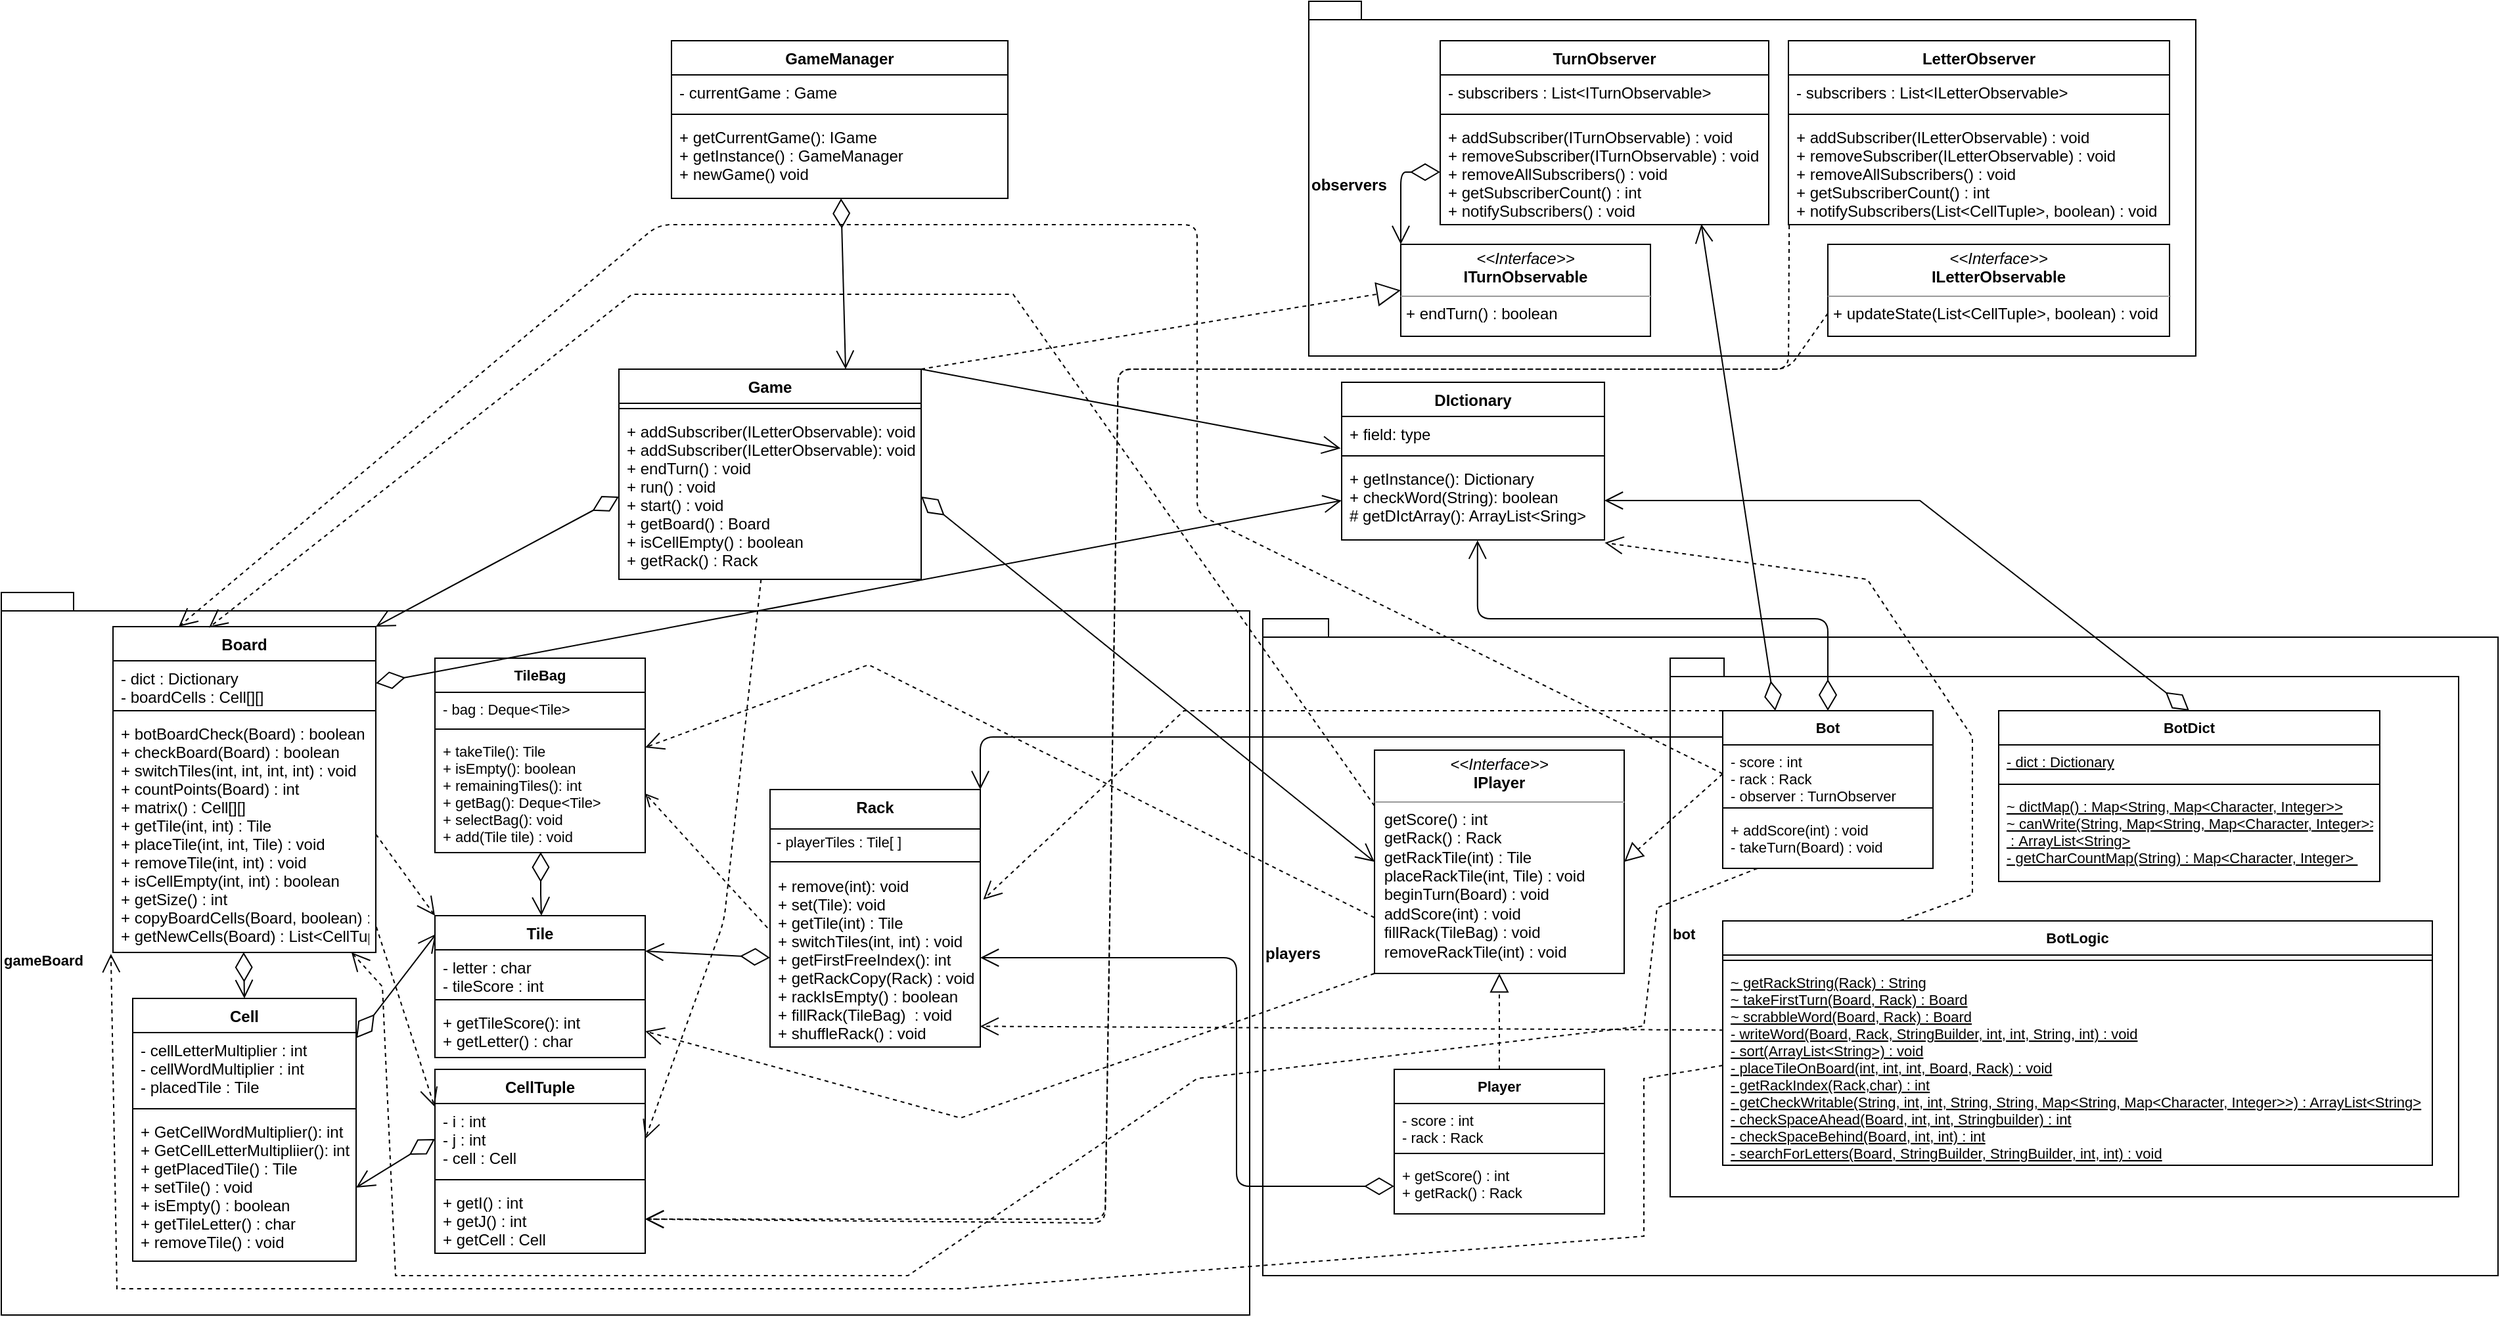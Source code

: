 <mxfile version="15.1.2" type="device"><diagram id="jtRFOwsnPrsnp8RjYI7L" name="Page-1"><mxGraphModel dx="2500" dy="934" grid="1" gridSize="10" guides="1" tooltips="1" connect="1" arrows="1" fold="1" page="1" pageScale="1" pageWidth="827" pageHeight="1169" math="0" shadow="0"><root><mxCell id="0"/><mxCell id="1" parent="0"/><mxCell id="RTDp_sUiaxgdCjzL5Bqj-15" value="observers" style="shape=folder;fontStyle=1;spacingTop=10;tabWidth=40;tabHeight=14;tabPosition=left;html=1;fontColor=none;align=left;" vertex="1" parent="1"><mxGeometry x="815" y="210" width="675" height="270" as="geometry"/></mxCell><mxCell id="-ucOL55g6gxEAsnQgAIP-43" value="gameBoard" style="shape=folder;fontStyle=1;spacingTop=10;tabWidth=40;tabHeight=14;tabPosition=left;html=1;fontSize=11;fontColor=none;align=left;" parent="1" vertex="1"><mxGeometry x="-180" y="660" width="950" height="550" as="geometry"/></mxCell><mxCell id="RTDp_sUiaxgdCjzL5Bqj-1" value="players" style="shape=folder;fontStyle=1;spacingTop=10;tabWidth=40;tabHeight=14;tabPosition=left;html=1;align=left;" vertex="1" parent="1"><mxGeometry x="780" y="680" width="940" height="500" as="geometry"/></mxCell><mxCell id="-ucOL55g6gxEAsnQgAIP-19" value="bot" style="shape=folder;fontStyle=1;spacingTop=10;tabWidth=40;tabHeight=14;tabPosition=left;html=1;fontSize=11;fontColor=none;align=left;" parent="1" vertex="1"><mxGeometry x="1090" y="710" width="600" height="410" as="geometry"/></mxCell><mxCell id="zxUmg9kCLVN62eb7oYY_-2" value="Game" style="swimlane;fontStyle=1;align=center;verticalAlign=top;childLayout=stackLayout;horizontal=1;startSize=26;horizontalStack=0;resizeParent=1;resizeParentMax=0;resizeLast=0;collapsible=1;marginBottom=0;" parent="1" vertex="1"><mxGeometry x="290" y="490" width="230" height="160" as="geometry"><mxRectangle x="320" y="200" width="100" height="26" as="alternateBounds"/></mxGeometry></mxCell><mxCell id="zxUmg9kCLVN62eb7oYY_-4" value="" style="line;strokeWidth=1;fillColor=none;align=left;verticalAlign=middle;spacingTop=-1;spacingLeft=3;spacingRight=3;rotatable=0;labelPosition=right;points=[];portConstraint=eastwest;" parent="zxUmg9kCLVN62eb7oYY_-2" vertex="1"><mxGeometry y="26" width="230" height="8" as="geometry"/></mxCell><mxCell id="zxUmg9kCLVN62eb7oYY_-5" value="+ addSubscriber(ILetterObservable): void&#10;+ addSubscriber(ILetterObservable): void&#10;+ endTurn() : void&#10;+ run() : void&#10;+ start() : void&#10;+ getBoard() : Board&#10;+ isCellEmpty() : boolean&#10;+ getRack() : Rack" style="text;strokeColor=none;fillColor=none;align=left;verticalAlign=top;spacingLeft=4;spacingRight=4;overflow=hidden;rotatable=0;points=[[0,0.5],[1,0.5]];portConstraint=eastwest;" parent="zxUmg9kCLVN62eb7oYY_-2" vertex="1"><mxGeometry y="34" width="230" height="126" as="geometry"/></mxCell><mxCell id="zxUmg9kCLVN62eb7oYY_-25" value="Rack" style="swimlane;fontStyle=1;align=center;verticalAlign=top;childLayout=stackLayout;horizontal=1;startSize=30;horizontalStack=0;resizeParent=1;resizeParentMax=0;resizeLast=0;collapsible=1;marginBottom=0;" parent="1" vertex="1"><mxGeometry x="405" y="810" width="160" height="196" as="geometry"><mxRectangle x="505" y="350" width="60" height="26" as="alternateBounds"/></mxGeometry></mxCell><mxCell id="-ucOL55g6gxEAsnQgAIP-5" value="&amp;nbsp;- playerTiles : Tile[ ]" style="text;html=1;align=left;verticalAlign=middle;resizable=0;points=[];autosize=1;strokeColor=none;fillColor=none;fontSize=11;fontColor=none;" parent="zxUmg9kCLVN62eb7oYY_-25" vertex="1"><mxGeometry y="30" width="160" height="20" as="geometry"/></mxCell><mxCell id="zxUmg9kCLVN62eb7oYY_-27" value="" style="line;strokeWidth=1;fillColor=none;align=left;verticalAlign=middle;spacingTop=-1;spacingLeft=3;spacingRight=3;rotatable=0;labelPosition=right;points=[];portConstraint=eastwest;" parent="zxUmg9kCLVN62eb7oYY_-25" vertex="1"><mxGeometry y="50" width="160" height="10" as="geometry"/></mxCell><mxCell id="zxUmg9kCLVN62eb7oYY_-28" value="+ remove(int): void&#10;+ set(Tile): void&#10;+ getTile(int) : Tile&#10;+ switchTiles(int, int) : void&#10;+ getFirstFreeIndex(): int&#10;+ getRackCopy(Rack) : void&#10;+ rackIsEmpty() : boolean&#10;+ fillRack(TileBag)  : void&#10;+ shuffleRack() : void&#10;" style="text;strokeColor=none;fillColor=none;align=left;verticalAlign=top;spacingLeft=4;spacingRight=4;overflow=hidden;rotatable=0;points=[[0,0.5],[1,0.5]];portConstraint=eastwest;" parent="zxUmg9kCLVN62eb7oYY_-25" vertex="1"><mxGeometry y="60" width="160" height="136" as="geometry"/></mxCell><mxCell id="zxUmg9kCLVN62eb7oYY_-29" value="" style="endArrow=open;html=1;endSize=12;startArrow=diamondThin;startSize=20;startFill=0;edgeStyle=orthogonalEdgeStyle;align=left;verticalAlign=bottom;exitX=0;exitY=0.5;exitDx=0;exitDy=0;entryX=1;entryY=0.5;entryDx=0;entryDy=0;" parent="1" source="-ucOL55g6gxEAsnQgAIP-14" target="zxUmg9kCLVN62eb7oYY_-28" edge="1"><mxGeometry x="-1" y="3" relative="1" as="geometry"><mxPoint x="570" y="686" as="sourcePoint"/><mxPoint x="650" y="1000" as="targetPoint"/><Array as="points"><mxPoint x="760" y="1112"/><mxPoint x="760" y="938"/></Array></mxGeometry></mxCell><mxCell id="zxUmg9kCLVN62eb7oYY_-30" value="" style="endArrow=open;html=1;endSize=12;startArrow=diamondThin;startSize=20;startFill=0;edgeStyle=orthogonalEdgeStyle;align=left;verticalAlign=bottom;entryX=1;entryY=0;entryDx=0;entryDy=0;exitX=0.25;exitY=0;exitDx=0;exitDy=0;" parent="1" source="-ucOL55g6gxEAsnQgAIP-20" target="zxUmg9kCLVN62eb7oYY_-25" edge="1"><mxGeometry x="-1" y="3" relative="1" as="geometry"><mxPoint x="710" y="590" as="sourcePoint"/><mxPoint x="549" y="510" as="targetPoint"/><Array as="points"><mxPoint x="1290" y="770"/><mxPoint x="630" y="770"/></Array></mxGeometry></mxCell><mxCell id="zxUmg9kCLVN62eb7oYY_-31" value="" style="endArrow=block;dashed=1;endFill=0;endSize=12;html=1;exitX=0.5;exitY=0;exitDx=0;exitDy=0;entryX=0.5;entryY=1;entryDx=0;entryDy=0;" parent="1" source="-ucOL55g6gxEAsnQgAIP-11" target="-ucOL55g6gxEAsnQgAIP-6" edge="1"><mxGeometry width="160" relative="1" as="geometry"><mxPoint x="559.0" y="595" as="sourcePoint"/><mxPoint x="559" y="540" as="targetPoint"/></mxGeometry></mxCell><mxCell id="tRgY3LHBz637_KHbMLVl-1" value="" style="endArrow=open;endFill=1;endSize=12;html=1;exitX=1;exitY=0.151;exitDx=0;exitDy=0;entryX=0.006;entryY=0.128;entryDx=0;entryDy=0;entryPerimeter=0;exitPerimeter=0;startArrow=diamondThin;startFill=0;strokeWidth=1;startSize=20;" parent="1" source="_Gb4F-PA16lw8A05n0QO-27" target="_Gb4F-PA16lw8A05n0QO-18" edge="1"><mxGeometry width="160" relative="1" as="geometry"><mxPoint x="209" y="807" as="sourcePoint"/><mxPoint x="349" y="817" as="targetPoint"/></mxGeometry></mxCell><mxCell id="tRgY3LHBz637_KHbMLVl-4" value="GameManager" style="swimlane;fontStyle=1;align=center;verticalAlign=top;childLayout=stackLayout;horizontal=1;startSize=26;horizontalStack=0;resizeParent=1;resizeParentMax=0;resizeLast=0;collapsible=1;marginBottom=0;" parent="1" vertex="1"><mxGeometry x="330" y="240" width="256" height="120" as="geometry"/></mxCell><mxCell id="tRgY3LHBz637_KHbMLVl-5" value="- currentGame : Game" style="text;strokeColor=none;fillColor=none;align=left;verticalAlign=top;spacingLeft=4;spacingRight=4;overflow=hidden;rotatable=0;points=[[0,0.5],[1,0.5]];portConstraint=eastwest;" parent="tRgY3LHBz637_KHbMLVl-4" vertex="1"><mxGeometry y="26" width="256" height="26" as="geometry"/></mxCell><mxCell id="tRgY3LHBz637_KHbMLVl-6" value="" style="line;strokeWidth=1;fillColor=none;align=left;verticalAlign=middle;spacingTop=-1;spacingLeft=3;spacingRight=3;rotatable=0;labelPosition=right;points=[];portConstraint=eastwest;" parent="tRgY3LHBz637_KHbMLVl-4" vertex="1"><mxGeometry y="52" width="256" height="8" as="geometry"/></mxCell><mxCell id="tRgY3LHBz637_KHbMLVl-7" value="+ getCurrentGame(): IGame&#10;+ getInstance() : GameManager&#10;+ newGame() void" style="text;strokeColor=none;fillColor=none;align=left;verticalAlign=top;spacingLeft=4;spacingRight=4;overflow=hidden;rotatable=0;points=[[0,0.5],[1,0.5]];portConstraint=eastwest;" parent="tRgY3LHBz637_KHbMLVl-4" vertex="1"><mxGeometry y="60" width="256" height="60" as="geometry"/></mxCell><mxCell id="_Gb4F-PA16lw8A05n0QO-5" value="DIctionary" style="swimlane;fontStyle=1;align=center;verticalAlign=top;childLayout=stackLayout;horizontal=1;startSize=26;horizontalStack=0;resizeParent=1;resizeParentMax=0;resizeLast=0;collapsible=1;marginBottom=0;" parent="1" vertex="1"><mxGeometry x="840" y="500" width="200" height="120" as="geometry"/></mxCell><mxCell id="_Gb4F-PA16lw8A05n0QO-6" value="+ field: type" style="text;strokeColor=none;fillColor=none;align=left;verticalAlign=top;spacingLeft=4;spacingRight=4;overflow=hidden;rotatable=0;points=[[0,0.5],[1,0.5]];portConstraint=eastwest;" parent="_Gb4F-PA16lw8A05n0QO-5" vertex="1"><mxGeometry y="26" width="200" height="26" as="geometry"/></mxCell><mxCell id="_Gb4F-PA16lw8A05n0QO-7" value="" style="line;strokeWidth=1;fillColor=none;align=left;verticalAlign=middle;spacingTop=-1;spacingLeft=3;spacingRight=3;rotatable=0;labelPosition=right;points=[];portConstraint=eastwest;" parent="_Gb4F-PA16lw8A05n0QO-5" vertex="1"><mxGeometry y="52" width="200" height="8" as="geometry"/></mxCell><mxCell id="_Gb4F-PA16lw8A05n0QO-8" value="+ getInstance(): Dictionary&#10;+ checkWord(String): boolean&#10;# getDIctArray(): ArrayList&lt;Sring&gt; &#10;" style="text;strokeColor=none;fillColor=none;align=left;verticalAlign=top;spacingLeft=4;spacingRight=4;overflow=hidden;rotatable=0;points=[[0,0.5],[1,0.5]];portConstraint=eastwest;" parent="_Gb4F-PA16lw8A05n0QO-5" vertex="1"><mxGeometry y="60" width="200" height="60" as="geometry"/></mxCell><mxCell id="_Gb4F-PA16lw8A05n0QO-10" value="Board" style="swimlane;fontStyle=1;align=center;verticalAlign=top;childLayout=stackLayout;horizontal=1;startSize=26;horizontalStack=0;resizeParent=1;resizeParentMax=0;resizeLast=0;collapsible=1;marginBottom=0;" parent="1" vertex="1"><mxGeometry x="-95" y="686" width="200" height="248" as="geometry"/></mxCell><mxCell id="_Gb4F-PA16lw8A05n0QO-11" value="- dict : Dictionary&#10;- boardCells : Cell[][]" style="text;strokeColor=none;fillColor=none;align=left;verticalAlign=top;spacingLeft=4;spacingRight=4;overflow=hidden;rotatable=0;points=[[0,0.5],[1,0.5]];portConstraint=eastwest;" parent="_Gb4F-PA16lw8A05n0QO-10" vertex="1"><mxGeometry y="26" width="200" height="34" as="geometry"/></mxCell><mxCell id="_Gb4F-PA16lw8A05n0QO-12" value="" style="line;strokeWidth=1;fillColor=none;align=left;verticalAlign=middle;spacingTop=-1;spacingLeft=3;spacingRight=3;rotatable=0;labelPosition=right;points=[];portConstraint=eastwest;" parent="_Gb4F-PA16lw8A05n0QO-10" vertex="1"><mxGeometry y="60" width="200" height="8" as="geometry"/></mxCell><mxCell id="_Gb4F-PA16lw8A05n0QO-13" value="+ botBoardCheck(Board) : boolean&#10;+ checkBoard(Board) : boolean&#10;+ switchTiles(int, int, int, int) : void&#10;+ countPoints(Board) : int&#10;+ matrix() : Cell[][]&#10;+ getTile(int, int) : Tile&#10;+ placeTile(int, int, Tile) : void&#10;+ removeTile(int, int) : void&#10;+ isCellEmpty(int, int) : boolean&#10;+ getSize() : int&#10;+ copyBoardCells(Board, boolean) : void&#10;+ getNewCells(Board) : List&lt;CellTuple&gt;&#10;&#10;&#10;" style="text;strokeColor=none;fillColor=none;align=left;verticalAlign=top;spacingLeft=4;spacingRight=4;overflow=hidden;rotatable=0;points=[[0,0.5],[1,0.5]];portConstraint=eastwest;" parent="_Gb4F-PA16lw8A05n0QO-10" vertex="1"><mxGeometry y="68" width="200" height="180" as="geometry"/></mxCell><mxCell id="_Gb4F-PA16lw8A05n0QO-14" value="" style="html=1;verticalAlign=bottom;endArrow=open;dashed=1;endSize=8;exitX=-0.012;exitY=0.333;exitDx=0;exitDy=0;exitPerimeter=0;entryX=1;entryY=0.5;entryDx=0;entryDy=0;" parent="1" source="zxUmg9kCLVN62eb7oYY_-28" target="-ucOL55g6gxEAsnQgAIP-18" edge="1"><mxGeometry relative="1" as="geometry"><mxPoint x="430" y="670" as="sourcePoint"/><mxPoint x="460" y="740" as="targetPoint"/></mxGeometry></mxCell><mxCell id="_Gb4F-PA16lw8A05n0QO-18" value="Tile" style="swimlane;fontStyle=1;align=center;verticalAlign=top;childLayout=stackLayout;horizontal=1;startSize=26;horizontalStack=0;resizeParent=1;resizeParentMax=0;resizeLast=0;collapsible=1;marginBottom=0;" parent="1" vertex="1"><mxGeometry x="150" y="906" width="160" height="108" as="geometry"/></mxCell><mxCell id="_Gb4F-PA16lw8A05n0QO-19" value="- letter : char&#10;- tileScore : int" style="text;strokeColor=none;fillColor=none;align=left;verticalAlign=top;spacingLeft=4;spacingRight=4;overflow=hidden;rotatable=0;points=[[0,0.5],[1,0.5]];portConstraint=eastwest;" parent="_Gb4F-PA16lw8A05n0QO-18" vertex="1"><mxGeometry y="26" width="160" height="34" as="geometry"/></mxCell><mxCell id="_Gb4F-PA16lw8A05n0QO-20" value="" style="line;strokeWidth=1;fillColor=none;align=left;verticalAlign=middle;spacingTop=-1;spacingLeft=3;spacingRight=3;rotatable=0;labelPosition=right;points=[];portConstraint=eastwest;" parent="_Gb4F-PA16lw8A05n0QO-18" vertex="1"><mxGeometry y="60" width="160" height="8" as="geometry"/></mxCell><mxCell id="_Gb4F-PA16lw8A05n0QO-21" value="+ getTileScore(): int&#10;+ getLetter() : char &#10;" style="text;strokeColor=none;fillColor=none;align=left;verticalAlign=top;spacingLeft=4;spacingRight=4;overflow=hidden;rotatable=0;points=[[0,0.5],[1,0.5]];portConstraint=eastwest;" parent="_Gb4F-PA16lw8A05n0QO-18" vertex="1"><mxGeometry y="68" width="160" height="40" as="geometry"/></mxCell><mxCell id="_Gb4F-PA16lw8A05n0QO-27" value="Cell" style="swimlane;fontStyle=1;align=center;verticalAlign=top;childLayout=stackLayout;horizontal=1;startSize=26;horizontalStack=0;resizeParent=1;resizeParentMax=0;resizeLast=0;collapsible=1;marginBottom=0;" parent="1" vertex="1"><mxGeometry x="-80" y="969" width="170" height="200" as="geometry"/></mxCell><mxCell id="_Gb4F-PA16lw8A05n0QO-28" value="- cellLetterMultiplier : int&#10;- cellWordMultiplier : int&#10;- placedTile : Tile" style="text;strokeColor=none;fillColor=none;align=left;verticalAlign=top;spacingLeft=4;spacingRight=4;overflow=hidden;rotatable=0;points=[[0,0.5],[1,0.5]];portConstraint=eastwest;" parent="_Gb4F-PA16lw8A05n0QO-27" vertex="1"><mxGeometry y="26" width="170" height="54" as="geometry"/></mxCell><mxCell id="_Gb4F-PA16lw8A05n0QO-29" value="" style="line;strokeWidth=1;fillColor=none;align=left;verticalAlign=middle;spacingTop=-1;spacingLeft=3;spacingRight=3;rotatable=0;labelPosition=right;points=[];portConstraint=eastwest;" parent="_Gb4F-PA16lw8A05n0QO-27" vertex="1"><mxGeometry y="80" width="170" height="8" as="geometry"/></mxCell><mxCell id="_Gb4F-PA16lw8A05n0QO-30" value="+ GetCellWordMultiplier(): int&#10;+ GetCellLetterMultipliier(): int&#10;+ getPlacedTile() : Tile&#10;+ setTile() : void &#10;+ isEmpty() : boolean&#10;+ getTileLetter() : char&#10;+ removeTile() : void" style="text;strokeColor=none;fillColor=none;align=left;verticalAlign=top;spacingLeft=4;spacingRight=4;overflow=hidden;rotatable=0;points=[[0,0.5],[1,0.5]];portConstraint=eastwest;" parent="_Gb4F-PA16lw8A05n0QO-27" vertex="1"><mxGeometry y="88" width="170" height="112" as="geometry"/></mxCell><mxCell id="_Gb4F-PA16lw8A05n0QO-31" value="" style="endArrow=open;html=1;endSize=12;startArrow=diamondThin;startSize=21;startFill=0;edgeStyle=orthogonalEdgeStyle;align=left;verticalAlign=bottom;exitX=0.5;exitY=0;exitDx=0;exitDy=0;entryX=0.517;entryY=1.005;entryDx=0;entryDy=0;entryPerimeter=0;" parent="1" source="-ucOL55g6gxEAsnQgAIP-20" target="_Gb4F-PA16lw8A05n0QO-8" edge="1"><mxGeometry x="-0.797" y="2" relative="1" as="geometry"><mxPoint x="770" y="470" as="sourcePoint"/><mxPoint x="790" y="430" as="targetPoint"/><Array as="points"><mxPoint x="1210" y="680"/><mxPoint x="943" y="680"/></Array><mxPoint y="-1" as="offset"/></mxGeometry></mxCell><mxCell id="_Gb4F-PA16lw8A05n0QO-32" value="" style="endArrow=open;endSize=12;dashed=1;html=1;exitX=0;exitY=0.5;exitDx=0;exitDy=0;entryX=0.25;entryY=0;entryDx=0;entryDy=0;" parent="1" source="-ucOL55g6gxEAsnQgAIP-21" target="_Gb4F-PA16lw8A05n0QO-10" edge="1"><mxGeometry width="160" relative="1" as="geometry"><mxPoint x="750" y="470" as="sourcePoint"/><mxPoint x="60" y="570" as="targetPoint"/><Array as="points"><mxPoint x="730" y="600"/><mxPoint x="730" y="490"/><mxPoint x="730" y="380"/><mxPoint x="320" y="380"/></Array></mxGeometry></mxCell><mxCell id="-ucOL55g6gxEAsnQgAIP-1" value="1" style="endArrow=open;html=1;endSize=12;startArrow=diamondThin;startSize=20;startFill=0;edgeStyle=orthogonalEdgeStyle;align=left;verticalAlign=bottom;rounded=0;fontSize=11;labelBorderColor=none;labelBackgroundColor=none;fontColor=none;noLabel=1;exitX=0.503;exitY=0.996;exitDx=0;exitDy=0;exitPerimeter=0;" parent="1" source="-ucOL55g6gxEAsnQgAIP-18" edge="1"><mxGeometry x="-1" y="3" relative="1" as="geometry"><mxPoint x="380" y="810" as="sourcePoint"/><mxPoint x="231" y="906" as="targetPoint"/><Array as="points"><mxPoint x="231" y="890"/><mxPoint x="231" y="906"/></Array></mxGeometry></mxCell><mxCell id="_Gb4F-PA16lw8A05n0QO-17" value="" style="endArrow=open;endFill=0;endSize=12;html=1;exitX=0.497;exitY=0.999;exitDx=0;exitDy=0;entryX=0.5;entryY=0;entryDx=0;entryDy=0;startArrow=diamondThin;startFill=0;startSize=20;exitPerimeter=0;" parent="1" source="_Gb4F-PA16lw8A05n0QO-13" target="_Gb4F-PA16lw8A05n0QO-27" edge="1"><mxGeometry width="160" relative="1" as="geometry"><mxPoint x="161" y="787.994" as="sourcePoint"/><mxPoint x="170" y="750" as="targetPoint"/></mxGeometry></mxCell><mxCell id="-ucOL55g6gxEAsnQgAIP-2" value="" style="endArrow=open;endFill=1;endSize=12;html=1;rounded=0;labelBackgroundColor=none;labelBorderColor=none;fontSize=11;fontColor=none;strokeWidth=1;exitX=0;exitY=0.5;exitDx=0;exitDy=0;entryX=1;entryY=0;entryDx=0;entryDy=0;startArrow=diamondThin;startFill=0;startSize=20;" parent="1" source="zxUmg9kCLVN62eb7oYY_-5" target="_Gb4F-PA16lw8A05n0QO-10" edge="1"><mxGeometry width="160" relative="1" as="geometry"><mxPoint x="330" y="690" as="sourcePoint"/><mxPoint x="490" y="690" as="targetPoint"/><Array as="points"/></mxGeometry></mxCell><mxCell id="-ucOL55g6gxEAsnQgAIP-3" value="" style="endArrow=open;endFill=1;endSize=12;html=1;rounded=0;labelBackgroundColor=none;labelBorderColor=none;fontSize=11;fontColor=none;strokeWidth=1;entryX=1;entryY=0.25;entryDx=0;entryDy=0;startArrow=diamondThin;startFill=0;startSize=20;exitX=0;exitY=0.5;exitDx=0;exitDy=0;" parent="1" source="zxUmg9kCLVN62eb7oYY_-28" target="_Gb4F-PA16lw8A05n0QO-18" edge="1"><mxGeometry width="160" relative="1" as="geometry"><mxPoint x="330" y="670" as="sourcePoint"/><mxPoint x="490" y="670" as="targetPoint"/></mxGeometry></mxCell><mxCell id="-ucOL55g6gxEAsnQgAIP-6" value="&lt;p style=&quot;margin: 0px ; margin-top: 4px ; text-align: center&quot;&gt;&lt;i&gt;&amp;lt;&amp;lt;Interface&amp;gt;&amp;gt;&lt;/i&gt;&lt;br&gt;&lt;b&gt;IPlayer&lt;/b&gt;&lt;/p&gt;&lt;hr size=&quot;1&quot;&gt;&lt;p style=&quot;margin: 0px ; margin-left: 4px&quot;&gt;&amp;nbsp;getScore() : int&lt;/p&gt;&lt;p style=&quot;margin: 0px ; margin-left: 4px&quot;&gt;&amp;nbsp;getRack() : Rack&lt;/p&gt;&lt;p style=&quot;margin: 0px ; margin-left: 4px&quot;&gt;&amp;nbsp;getRackTile(int) : Tile&lt;/p&gt;&lt;p style=&quot;margin: 0px ; margin-left: 4px&quot;&gt;&amp;nbsp;placeRackTile(int, Tile) : void&lt;/p&gt;&lt;p style=&quot;margin: 0px ; margin-left: 4px&quot;&gt;&amp;nbsp;beginTurn(Board) : void&lt;/p&gt;&lt;p style=&quot;margin: 0px ; margin-left: 4px&quot;&gt;&amp;nbsp;addScore(int) : void&lt;/p&gt;&lt;p style=&quot;margin: 0px ; margin-left: 4px&quot;&gt;&amp;nbsp;fillRack(TileBag) : void&lt;/p&gt;&lt;p style=&quot;margin: 0px ; margin-left: 4px&quot;&gt;&amp;nbsp;removeRackTile(int) : void&lt;/p&gt;" style="verticalAlign=top;align=left;overflow=fill;fontSize=12;fontFamily=Helvetica;html=1;fontColor=none;" parent="1" vertex="1"><mxGeometry x="865" y="780" width="190" height="170" as="geometry"/></mxCell><mxCell id="-ucOL55g6gxEAsnQgAIP-7" value="" style="endArrow=open;endFill=1;endSize=12;html=1;rounded=0;labelBackgroundColor=none;labelBorderColor=none;fontSize=11;fontColor=none;strokeWidth=1;entryX=0;entryY=0.5;entryDx=0;entryDy=0;exitX=1;exitY=0.5;exitDx=0;exitDy=0;startSize=20;startArrow=diamondThin;startFill=0;" parent="1" source="zxUmg9kCLVN62eb7oYY_-5" target="-ucOL55g6gxEAsnQgAIP-6" edge="1"><mxGeometry width="160" relative="1" as="geometry"><mxPoint x="340" y="440" as="sourcePoint"/><mxPoint x="500" y="440" as="targetPoint"/></mxGeometry></mxCell><mxCell id="-ucOL55g6gxEAsnQgAIP-8" value="" style="endArrow=open;endFill=1;endSize=12;html=1;rounded=0;labelBackgroundColor=none;labelBorderColor=none;fontSize=11;fontColor=none;strokeWidth=1;exitX=0.504;exitY=1;exitDx=0;exitDy=0;exitPerimeter=0;entryX=0.75;entryY=0;entryDx=0;entryDy=0;startSize=20;startArrow=diamondThin;startFill=0;" parent="1" source="tRgY3LHBz637_KHbMLVl-7" target="zxUmg9kCLVN62eb7oYY_-2" edge="1"><mxGeometry width="160" relative="1" as="geometry"><mxPoint x="340" y="440" as="sourcePoint"/><mxPoint x="500" y="440" as="targetPoint"/></mxGeometry></mxCell><mxCell id="-ucOL55g6gxEAsnQgAIP-9" value="" style="endArrow=open;endFill=1;endSize=12;html=1;rounded=0;labelBackgroundColor=none;labelBorderColor=none;fontSize=11;fontColor=none;strokeWidth=1;exitX=1;exitY=0;exitDx=0;exitDy=0;entryX=-0.004;entryY=0.934;entryDx=0;entryDy=0;entryPerimeter=0;" parent="1" source="zxUmg9kCLVN62eb7oYY_-2" target="_Gb4F-PA16lw8A05n0QO-6" edge="1"><mxGeometry width="160" relative="1" as="geometry"><mxPoint x="340" y="440" as="sourcePoint"/><mxPoint x="500" y="440" as="targetPoint"/><Array as="points"/></mxGeometry></mxCell><mxCell id="-ucOL55g6gxEAsnQgAIP-11" value="Player" style="swimlane;fontStyle=1;align=center;verticalAlign=top;childLayout=stackLayout;horizontal=1;startSize=26;horizontalStack=0;resizeParent=1;resizeParentMax=0;resizeLast=0;collapsible=1;marginBottom=0;fontSize=11;fontColor=none;" parent="1" vertex="1"><mxGeometry x="880" y="1023" width="160" height="110" as="geometry"/></mxCell><mxCell id="-ucOL55g6gxEAsnQgAIP-12" value="- score : int&#10;- rack : Rack" style="text;strokeColor=none;fillColor=none;align=left;verticalAlign=top;spacingLeft=4;spacingRight=4;overflow=hidden;rotatable=0;points=[[0,0.5],[1,0.5]];portConstraint=eastwest;fontSize=11;fontColor=none;" parent="-ucOL55g6gxEAsnQgAIP-11" vertex="1"><mxGeometry y="26" width="160" height="34" as="geometry"/></mxCell><mxCell id="-ucOL55g6gxEAsnQgAIP-13" value="" style="line;strokeWidth=1;fillColor=none;align=left;verticalAlign=middle;spacingTop=-1;spacingLeft=3;spacingRight=3;rotatable=0;labelPosition=right;points=[];portConstraint=eastwest;fontSize=11;fontColor=none;" parent="-ucOL55g6gxEAsnQgAIP-11" vertex="1"><mxGeometry y="60" width="160" height="8" as="geometry"/></mxCell><mxCell id="-ucOL55g6gxEAsnQgAIP-14" value="+ getScore() : int&#10;+ getRack() : Rack" style="text;strokeColor=none;fillColor=none;align=left;verticalAlign=top;spacingLeft=4;spacingRight=4;overflow=hidden;rotatable=0;points=[[0,0.5],[1,0.5]];portConstraint=eastwest;fontSize=11;fontColor=none;" parent="-ucOL55g6gxEAsnQgAIP-11" vertex="1"><mxGeometry y="68" width="160" height="42" as="geometry"/></mxCell><mxCell id="-ucOL55g6gxEAsnQgAIP-15" value="TileBag" style="swimlane;fontStyle=1;align=center;verticalAlign=top;childLayout=stackLayout;horizontal=1;startSize=26;horizontalStack=0;resizeParent=1;resizeParentMax=0;resizeLast=0;collapsible=1;marginBottom=0;fontSize=11;fontColor=none;" parent="1" vertex="1"><mxGeometry x="150" y="710" width="160" height="148" as="geometry"/></mxCell><mxCell id="-ucOL55g6gxEAsnQgAIP-16" value="- bag : Deque&lt;Tile&gt;" style="text;strokeColor=none;fillColor=none;align=left;verticalAlign=top;spacingLeft=4;spacingRight=4;overflow=hidden;rotatable=0;points=[[0,0.5],[1,0.5]];portConstraint=eastwest;fontSize=11;fontColor=none;" parent="-ucOL55g6gxEAsnQgAIP-15" vertex="1"><mxGeometry y="26" width="160" height="24" as="geometry"/></mxCell><mxCell id="-ucOL55g6gxEAsnQgAIP-17" value="" style="line;strokeWidth=1;fillColor=none;align=left;verticalAlign=middle;spacingTop=-1;spacingLeft=3;spacingRight=3;rotatable=0;labelPosition=right;points=[];portConstraint=eastwest;fontSize=11;fontColor=none;" parent="-ucOL55g6gxEAsnQgAIP-15" vertex="1"><mxGeometry y="50" width="160" height="8" as="geometry"/></mxCell><mxCell id="-ucOL55g6gxEAsnQgAIP-18" value="+ takeTile(): Tile&#10;+ isEmpty(): boolean&#10;+ remainingTiles(): int&#10;+ getBag(): Deque&lt;Tile&gt;&#10;+ selectBag(): void &#10;+ add(Tile tile) : void" style="text;strokeColor=none;fillColor=none;align=left;verticalAlign=top;spacingLeft=4;spacingRight=4;overflow=hidden;rotatable=0;points=[[0,0.5],[1,0.5]];portConstraint=eastwest;fontSize=11;fontColor=none;" parent="-ucOL55g6gxEAsnQgAIP-15" vertex="1"><mxGeometry y="58" width="160" height="90" as="geometry"/></mxCell><mxCell id="-ucOL55g6gxEAsnQgAIP-20" value="Bot" style="swimlane;fontStyle=1;align=center;verticalAlign=top;childLayout=stackLayout;horizontal=1;startSize=26;horizontalStack=0;resizeParent=1;resizeParentMax=0;resizeLast=0;collapsible=1;marginBottom=0;fontSize=11;fontColor=none;" parent="1" vertex="1"><mxGeometry x="1130" y="750" width="160" height="120" as="geometry"/></mxCell><mxCell id="-ucOL55g6gxEAsnQgAIP-21" value="- score : int&#10;- rack : Rack&#10;- observer : TurnObserver" style="text;strokeColor=none;fillColor=none;align=left;verticalAlign=top;spacingLeft=4;spacingRight=4;overflow=hidden;rotatable=0;points=[[0,0.5],[1,0.5]];portConstraint=eastwest;fontSize=11;fontColor=none;" parent="-ucOL55g6gxEAsnQgAIP-20" vertex="1"><mxGeometry y="26" width="160" height="44" as="geometry"/></mxCell><mxCell id="-ucOL55g6gxEAsnQgAIP-22" value="" style="line;strokeWidth=1;fillColor=none;align=left;verticalAlign=middle;spacingTop=-1;spacingLeft=3;spacingRight=3;rotatable=0;labelPosition=right;points=[];portConstraint=eastwest;fontSize=11;fontColor=none;" parent="-ucOL55g6gxEAsnQgAIP-20" vertex="1"><mxGeometry y="70" width="160" height="8" as="geometry"/></mxCell><mxCell id="-ucOL55g6gxEAsnQgAIP-23" value="+ addScore(int) : void&#10;- takeTurn(Board) : void&#10;&#10;" style="text;strokeColor=none;fillColor=none;align=left;verticalAlign=top;spacingLeft=4;spacingRight=4;overflow=hidden;rotatable=0;points=[[0,0.5],[1,0.5]];portConstraint=eastwest;fontSize=11;fontColor=none;" parent="-ucOL55g6gxEAsnQgAIP-20" vertex="1"><mxGeometry y="78" width="160" height="42" as="geometry"/></mxCell><mxCell id="-ucOL55g6gxEAsnQgAIP-24" value="BotDict" style="swimlane;fontStyle=1;align=center;verticalAlign=top;childLayout=stackLayout;horizontal=1;startSize=26;horizontalStack=0;resizeParent=1;resizeParentMax=0;resizeLast=0;collapsible=1;marginBottom=0;fontSize=11;fontColor=none;" parent="1" vertex="1"><mxGeometry x="1340" y="750" width="290" height="130" as="geometry"/></mxCell><mxCell id="-ucOL55g6gxEAsnQgAIP-25" value="- dict : Dictionary" style="text;strokeColor=none;fillColor=none;align=left;verticalAlign=top;spacingLeft=4;spacingRight=4;overflow=hidden;rotatable=0;points=[[0,0.5],[1,0.5]];portConstraint=eastwest;fontSize=11;fontColor=none;fontStyle=4" parent="-ucOL55g6gxEAsnQgAIP-24" vertex="1"><mxGeometry y="26" width="290" height="26" as="geometry"/></mxCell><mxCell id="-ucOL55g6gxEAsnQgAIP-26" value="" style="line;strokeWidth=1;fillColor=none;align=left;verticalAlign=middle;spacingTop=-1;spacingLeft=3;spacingRight=3;rotatable=0;labelPosition=right;points=[];portConstraint=eastwest;fontSize=11;fontColor=none;" parent="-ucOL55g6gxEAsnQgAIP-24" vertex="1"><mxGeometry y="52" width="290" height="8" as="geometry"/></mxCell><mxCell id="-ucOL55g6gxEAsnQgAIP-27" value="~ dictMap() : Map&lt;String, Map&lt;Character, Integer&gt;&gt;&#10;~ canWrite(String, Map&lt;String, Map&lt;Character, Integer&gt;&gt;) &#10; : ArrayList&lt;String&gt;&#10;- getCharCountMap(String) : Map&lt;Character, Integer&gt; " style="text;strokeColor=none;fillColor=none;align=left;verticalAlign=top;spacingLeft=4;spacingRight=4;overflow=hidden;rotatable=0;points=[[0,0.5],[1,0.5]];portConstraint=eastwest;fontSize=11;fontColor=none;fontStyle=4" parent="-ucOL55g6gxEAsnQgAIP-24" vertex="1"><mxGeometry y="60" width="290" height="70" as="geometry"/></mxCell><mxCell id="-ucOL55g6gxEAsnQgAIP-28" value="" style="endArrow=open;endFill=1;endSize=12;html=1;rounded=0;labelBackgroundColor=none;labelBorderColor=none;fontSize=11;fontColor=none;strokeWidth=1;exitX=0.5;exitY=0;exitDx=0;exitDy=0;entryX=1;entryY=0.5;entryDx=0;entryDy=0;startSize=20;startArrow=diamondThin;startFill=0;" parent="1" source="-ucOL55g6gxEAsnQgAIP-24" target="_Gb4F-PA16lw8A05n0QO-8" edge="1"><mxGeometry width="160" relative="1" as="geometry"><mxPoint x="770" y="580" as="sourcePoint"/><mxPoint x="930" y="580" as="targetPoint"/><Array as="points"><mxPoint x="1280" y="590"/></Array></mxGeometry></mxCell><mxCell id="-ucOL55g6gxEAsnQgAIP-29" value="BotLogic" style="swimlane;fontStyle=1;align=center;verticalAlign=top;childLayout=stackLayout;horizontal=1;startSize=26;horizontalStack=0;resizeParent=1;resizeParentMax=0;resizeLast=0;collapsible=1;marginBottom=0;fontSize=11;fontColor=none;" parent="1" vertex="1"><mxGeometry x="1130" y="910" width="540" height="186" as="geometry"/></mxCell><mxCell id="-ucOL55g6gxEAsnQgAIP-31" value="" style="line;strokeWidth=1;fillColor=none;align=left;verticalAlign=middle;spacingTop=-1;spacingLeft=3;spacingRight=3;rotatable=0;labelPosition=right;points=[];portConstraint=eastwest;fontSize=11;fontColor=none;" parent="-ucOL55g6gxEAsnQgAIP-29" vertex="1"><mxGeometry y="26" width="540" height="8" as="geometry"/></mxCell><mxCell id="-ucOL55g6gxEAsnQgAIP-32" value="~ getRackString(Rack) : String&#10;~ takeFirstTurn(Board, Rack) : Board&#10;~ scrabbleWord(Board, Rack) : Board&#10;- writeWord(Board, Rack, StringBuilder, int, int, String, int) : void&#10;- sort(ArrayList&lt;String&gt;) : void&#10;- placeTileOnBoard(int, int, int, Board, Rack) : void&#10;- getRackIndex(Rack,char) : int&#10;- getCheckWritable(String, int, int, String, String, Map&lt;String, Map&lt;Character, Integer&gt;&gt;) : ArrayList&lt;String&gt;&#10;- checkSpaceAhead(Board, int, int, Stringbuilder) : int&#10;- checkSpaceBehind(Board, int, int) : int&#10;- searchForLetters(Board, StringBuilder, StringBuilder, int, int) : void" style="text;strokeColor=none;fillColor=none;align=left;verticalAlign=top;spacingLeft=4;spacingRight=4;overflow=hidden;rotatable=0;points=[[0,0.5],[1,0.5]];portConstraint=eastwest;fontSize=11;fontColor=none;fontStyle=4" parent="-ucOL55g6gxEAsnQgAIP-29" vertex="1"><mxGeometry y="34" width="540" height="152" as="geometry"/></mxCell><mxCell id="-ucOL55g6gxEAsnQgAIP-33" value="" style="endArrow=block;dashed=1;endFill=0;endSize=12;html=1;rounded=0;labelBackgroundColor=none;labelBorderColor=none;fontSize=11;fontColor=none;strokeWidth=1;exitX=0;exitY=0.5;exitDx=0;exitDy=0;entryX=1;entryY=0.5;entryDx=0;entryDy=0;" parent="1" source="-ucOL55g6gxEAsnQgAIP-21" target="-ucOL55g6gxEAsnQgAIP-6" edge="1"><mxGeometry width="160" relative="1" as="geometry"><mxPoint x="740" y="680" as="sourcePoint"/><mxPoint x="900" y="680" as="targetPoint"/></mxGeometry></mxCell><mxCell id="-ucOL55g6gxEAsnQgAIP-34" value="" style="endArrow=open;endFill=1;endSize=12;html=1;rounded=0;labelBackgroundColor=none;labelBorderColor=none;fontSize=11;fontColor=none;strokeWidth=1;dashed=1;exitX=0;exitY=0;exitDx=0;exitDy=0;entryX=1.014;entryY=0.175;entryDx=0;entryDy=0;entryPerimeter=0;" parent="1" source="-ucOL55g6gxEAsnQgAIP-20" target="zxUmg9kCLVN62eb7oYY_-28" edge="1"><mxGeometry width="160" relative="1" as="geometry"><mxPoint x="880" y="776" as="sourcePoint"/><mxPoint x="670" y="880" as="targetPoint"/><Array as="points"><mxPoint x="720" y="750"/></Array></mxGeometry></mxCell><mxCell id="-ucOL55g6gxEAsnQgAIP-35" value="" style="endArrow=open;endFill=1;endSize=12;html=1;rounded=0;dashed=1;labelBackgroundColor=none;labelBorderColor=none;fontSize=11;fontColor=none;strokeWidth=1;entryX=-0.008;entryY=1.006;entryDx=0;entryDy=0;entryPerimeter=0;" parent="1" target="_Gb4F-PA16lw8A05n0QO-13" edge="1"><mxGeometry width="160" relative="1" as="geometry"><mxPoint x="1130" y="1020" as="sourcePoint"/><mxPoint x="-90" y="1050" as="targetPoint"/><Array as="points"><mxPoint x="1070" y="1030"/><mxPoint x="1070" y="1150"/><mxPoint x="550" y="1190"/><mxPoint x="360" y="1190"/><mxPoint x="-92" y="1190"/></Array></mxGeometry></mxCell><mxCell id="-ucOL55g6gxEAsnQgAIP-36" value="" style="endArrow=open;endFill=1;endSize=12;html=1;rounded=0;dashed=1;labelBackgroundColor=none;labelBorderColor=none;fontSize=11;fontColor=none;strokeWidth=1;exitX=0.25;exitY=0;exitDx=0;exitDy=0;entryX=1.001;entryY=1.036;entryDx=0;entryDy=0;entryPerimeter=0;" parent="1" source="-ucOL55g6gxEAsnQgAIP-29" target="_Gb4F-PA16lw8A05n0QO-8" edge="1"><mxGeometry width="160" relative="1" as="geometry"><mxPoint x="870" y="800" as="sourcePoint"/><mxPoint x="1030" y="800" as="targetPoint"/><Array as="points"><mxPoint x="1320" y="890"/><mxPoint x="1320" y="770"/><mxPoint x="1240" y="650"/></Array></mxGeometry></mxCell><mxCell id="-ucOL55g6gxEAsnQgAIP-37" value="" style="endArrow=open;endFill=1;endSize=12;html=1;rounded=0;dashed=1;labelBackgroundColor=none;labelBorderColor=none;fontSize=11;fontColor=none;strokeWidth=1;exitX=0;exitY=1;exitDx=0;exitDy=0;entryX=1;entryY=0.5;entryDx=0;entryDy=0;" parent="1" source="-ucOL55g6gxEAsnQgAIP-6" target="_Gb4F-PA16lw8A05n0QO-21" edge="1"><mxGeometry width="160" relative="1" as="geometry"><mxPoint x="390" y="650" as="sourcePoint"/><mxPoint x="450" y="710" as="targetPoint"/><Array as="points"><mxPoint x="550" y="1060"/></Array></mxGeometry></mxCell><mxCell id="-ucOL55g6gxEAsnQgAIP-38" value="" style="endArrow=open;endFill=1;endSize=12;html=1;rounded=0;dashed=1;labelBackgroundColor=none;labelBorderColor=none;fontSize=11;fontColor=none;strokeWidth=1;exitX=0;exitY=0.75;exitDx=0;exitDy=0;entryX=1;entryY=0.111;entryDx=0;entryDy=0;entryPerimeter=0;" parent="1" source="-ucOL55g6gxEAsnQgAIP-6" target="-ucOL55g6gxEAsnQgAIP-18" edge="1"><mxGeometry width="160" relative="1" as="geometry"><mxPoint x="390" y="670" as="sourcePoint"/><mxPoint x="550" y="670" as="targetPoint"/><Array as="points"><mxPoint x="480" y="715"/></Array></mxGeometry></mxCell><mxCell id="-ucOL55g6gxEAsnQgAIP-39" value="" style="endArrow=open;endFill=1;endSize=12;html=1;rounded=0;dashed=1;labelBackgroundColor=none;labelBorderColor=none;fontSize=11;fontColor=none;strokeWidth=1;exitX=0;exitY=0.25;exitDx=0;exitDy=0;entryX=0.365;entryY=0.003;entryDx=0;entryDy=0;entryPerimeter=0;" parent="1" source="-ucOL55g6gxEAsnQgAIP-6" target="_Gb4F-PA16lw8A05n0QO-10" edge="1"><mxGeometry width="160" relative="1" as="geometry"><mxPoint x="390" y="670" as="sourcePoint"/><mxPoint x="90" y="570" as="targetPoint"/><Array as="points"><mxPoint x="590" y="433"/><mxPoint x="300" y="433"/></Array></mxGeometry></mxCell><mxCell id="-ucOL55g6gxEAsnQgAIP-42" value="" style="endArrow=open;endFill=1;endSize=12;html=1;rounded=0;dashed=1;labelBackgroundColor=none;labelBorderColor=none;fontSize=11;fontColor=none;strokeWidth=1;" parent="1" source="-ucOL55g6gxEAsnQgAIP-23" target="_Gb4F-PA16lw8A05n0QO-13" edge="1"><mxGeometry width="160" relative="1" as="geometry"><mxPoint x="630" y="890" as="sourcePoint"/><mxPoint x="300" y="1150" as="targetPoint"/><Array as="points"><mxPoint x="1080" y="900"/><mxPoint x="1070" y="990"/><mxPoint x="730" y="1030"/><mxPoint x="510" y="1180"/><mxPoint x="120" y="1180"/><mxPoint x="110" y="960"/></Array></mxGeometry></mxCell><mxCell id="RTDp_sUiaxgdCjzL5Bqj-3" value="" style="endArrow=open;endFill=1;endSize=12;html=1;exitX=0.001;exitY=0.323;exitDx=0;exitDy=0;exitPerimeter=0;dashed=1;entryX=0.999;entryY=0.884;entryDx=0;entryDy=0;entryPerimeter=0;" edge="1" parent="1" source="-ucOL55g6gxEAsnQgAIP-32" target="zxUmg9kCLVN62eb7oYY_-28"><mxGeometry width="160" relative="1" as="geometry"><mxPoint x="630" y="930" as="sourcePoint"/><mxPoint x="790" y="930" as="targetPoint"/></mxGeometry></mxCell><mxCell id="RTDp_sUiaxgdCjzL5Bqj-4" value="" style="endArrow=open;endFill=1;endSize=12;html=1;dashed=1;exitX=1;exitY=0.5;exitDx=0;exitDy=0;entryX=0;entryY=0;entryDx=0;entryDy=0;" edge="1" parent="1" source="_Gb4F-PA16lw8A05n0QO-13" target="_Gb4F-PA16lw8A05n0QO-18"><mxGeometry width="160" relative="1" as="geometry"><mxPoint x="630" y="790" as="sourcePoint"/><mxPoint x="790" y="790" as="targetPoint"/></mxGeometry></mxCell><mxCell id="RTDp_sUiaxgdCjzL5Bqj-5" value="" style="endArrow=diamondThin;endFill=0;endSize=20;html=1;entryX=1;entryY=0.5;entryDx=0;entryDy=0;exitX=0;exitY=0.5;exitDx=0;exitDy=0;startArrow=open;startFill=0;startSize=12;" edge="1" parent="1" source="_Gb4F-PA16lw8A05n0QO-8" target="_Gb4F-PA16lw8A05n0QO-11"><mxGeometry width="160" relative="1" as="geometry"><mxPoint x="630" y="790" as="sourcePoint"/><mxPoint x="790" y="790" as="targetPoint"/></mxGeometry></mxCell><mxCell id="RTDp_sUiaxgdCjzL5Bqj-6" value="CellTuple" style="swimlane;fontStyle=1;align=center;verticalAlign=top;childLayout=stackLayout;horizontal=1;startSize=26;horizontalStack=0;resizeParent=1;resizeParentMax=0;resizeLast=0;collapsible=1;marginBottom=0;" vertex="1" parent="1"><mxGeometry x="150" y="1023" width="160" height="140" as="geometry"/></mxCell><mxCell id="RTDp_sUiaxgdCjzL5Bqj-7" value="- i : int&#10;- j : int&#10;- cell : Cell" style="text;strokeColor=none;fillColor=none;align=left;verticalAlign=top;spacingLeft=4;spacingRight=4;overflow=hidden;rotatable=0;points=[[0,0.5],[1,0.5]];portConstraint=eastwest;" vertex="1" parent="RTDp_sUiaxgdCjzL5Bqj-6"><mxGeometry y="26" width="160" height="54" as="geometry"/></mxCell><mxCell id="RTDp_sUiaxgdCjzL5Bqj-8" value="" style="line;strokeWidth=1;fillColor=none;align=left;verticalAlign=middle;spacingTop=-1;spacingLeft=3;spacingRight=3;rotatable=0;labelPosition=right;points=[];portConstraint=eastwest;" vertex="1" parent="RTDp_sUiaxgdCjzL5Bqj-6"><mxGeometry y="80" width="160" height="8" as="geometry"/></mxCell><mxCell id="RTDp_sUiaxgdCjzL5Bqj-9" value="+ getI() : int&#10;+ getJ() : int&#10;+ getCell : Cell" style="text;strokeColor=none;fillColor=none;align=left;verticalAlign=top;spacingLeft=4;spacingRight=4;overflow=hidden;rotatable=0;points=[[0,0.5],[1,0.5]];portConstraint=eastwest;" vertex="1" parent="RTDp_sUiaxgdCjzL5Bqj-6"><mxGeometry y="88" width="160" height="52" as="geometry"/></mxCell><mxCell id="RTDp_sUiaxgdCjzL5Bqj-10" value="" style="endArrow=open;endFill=0;endSize=12;html=1;exitX=0;exitY=0.5;exitDx=0;exitDy=0;entryX=1;entryY=0.5;entryDx=0;entryDy=0;startArrow=diamondThin;startFill=0;startSize=20;" edge="1" parent="1" source="RTDp_sUiaxgdCjzL5Bqj-7" target="_Gb4F-PA16lw8A05n0QO-30"><mxGeometry width="160" relative="1" as="geometry"><mxPoint x="250" y="940" as="sourcePoint"/><mxPoint x="410" y="940" as="targetPoint"/></mxGeometry></mxCell><mxCell id="RTDp_sUiaxgdCjzL5Bqj-11" value="" style="endArrow=open;endFill=1;endSize=12;html=1;exitX=1.002;exitY=0.892;exitDx=0;exitDy=0;exitPerimeter=0;entryX=-0.002;entryY=0.043;entryDx=0;entryDy=0;dashed=1;entryPerimeter=0;" edge="1" parent="1" source="_Gb4F-PA16lw8A05n0QO-13" target="RTDp_sUiaxgdCjzL5Bqj-7"><mxGeometry width="160" relative="1" as="geometry"><mxPoint x="130" y="900" as="sourcePoint"/><mxPoint x="290" y="900" as="targetPoint"/></mxGeometry></mxCell><mxCell id="RTDp_sUiaxgdCjzL5Bqj-12" value="" style="endArrow=open;endFill=1;endSize=12;html=1;dashed=1;entryX=1;entryY=0.5;entryDx=0;entryDy=0;" edge="1" parent="1" source="zxUmg9kCLVN62eb7oYY_-5" target="RTDp_sUiaxgdCjzL5Bqj-7"><mxGeometry width="160" relative="1" as="geometry"><mxPoint x="300" y="900" as="sourcePoint"/><mxPoint x="460" y="900" as="targetPoint"/><Array as="points"><mxPoint x="370" y="910"/></Array></mxGeometry></mxCell><mxCell id="RTDp_sUiaxgdCjzL5Bqj-13" value="&lt;p style=&quot;margin: 0px ; margin-top: 4px ; text-align: center&quot;&gt;&lt;i&gt;&amp;lt;&amp;lt;Interface&amp;gt;&amp;gt;&lt;/i&gt;&lt;br&gt;&lt;b&gt;ITurnObservable&lt;/b&gt;&lt;/p&gt;&lt;hr size=&quot;1&quot;&gt;&lt;p style=&quot;margin: 0px ; margin-left: 4px&quot;&gt;+ endTurn() : boolean&lt;br&gt;&lt;/p&gt;" style="verticalAlign=top;align=left;overflow=fill;fontSize=12;fontFamily=Helvetica;html=1;" vertex="1" parent="1"><mxGeometry x="885" y="395" width="190" height="70" as="geometry"/></mxCell><mxCell id="RTDp_sUiaxgdCjzL5Bqj-14" value="Extends" style="endArrow=block;endSize=16;endFill=0;html=1;dashed=1;entryX=0;entryY=0.5;entryDx=0;entryDy=0;exitX=1;exitY=0;exitDx=0;exitDy=0;noLabel=1;fontColor=none;" edge="1" parent="1" source="zxUmg9kCLVN62eb7oYY_-2" target="RTDp_sUiaxgdCjzL5Bqj-13"><mxGeometry x="0.382" y="-76" width="160" relative="1" as="geometry"><mxPoint x="180" y="550" as="sourcePoint"/><mxPoint x="340" y="550" as="targetPoint"/><mxPoint as="offset"/></mxGeometry></mxCell><mxCell id="RTDp_sUiaxgdCjzL5Bqj-16" value="TurnObserver" style="swimlane;fontStyle=1;align=center;verticalAlign=top;childLayout=stackLayout;horizontal=1;startSize=26;horizontalStack=0;resizeParent=1;resizeParentMax=0;resizeLast=0;collapsible=1;marginBottom=0;fontColor=none;" vertex="1" parent="1"><mxGeometry x="915" y="240" width="250" height="140" as="geometry"/></mxCell><mxCell id="RTDp_sUiaxgdCjzL5Bqj-17" value="- subscribers : List&lt;ITurnObservable&gt;" style="text;strokeColor=none;fillColor=none;align=left;verticalAlign=top;spacingLeft=4;spacingRight=4;overflow=hidden;rotatable=0;points=[[0,0.5],[1,0.5]];portConstraint=eastwest;" vertex="1" parent="RTDp_sUiaxgdCjzL5Bqj-16"><mxGeometry y="26" width="250" height="26" as="geometry"/></mxCell><mxCell id="RTDp_sUiaxgdCjzL5Bqj-18" value="" style="line;strokeWidth=1;fillColor=none;align=left;verticalAlign=middle;spacingTop=-1;spacingLeft=3;spacingRight=3;rotatable=0;labelPosition=right;points=[];portConstraint=eastwest;" vertex="1" parent="RTDp_sUiaxgdCjzL5Bqj-16"><mxGeometry y="52" width="250" height="8" as="geometry"/></mxCell><mxCell id="RTDp_sUiaxgdCjzL5Bqj-19" value="+ addSubscriber(ITurnObservable) : void&#10;+ removeSubscriber(ITurnObservable) : void&#10;+ removeAllSubscribers() : void&#10;+ getSubscriberCount() : int&#10;+ notifySubscribers() : void" style="text;strokeColor=none;fillColor=none;align=left;verticalAlign=top;spacingLeft=4;spacingRight=4;overflow=hidden;rotatable=0;points=[[0,0.5],[1,0.5]];portConstraint=eastwest;" vertex="1" parent="RTDp_sUiaxgdCjzL5Bqj-16"><mxGeometry y="60" width="250" height="80" as="geometry"/></mxCell><mxCell id="RTDp_sUiaxgdCjzL5Bqj-20" value="" style="endArrow=open;endFill=0;endSize=12;html=1;fontColor=none;startArrow=diamondThin;startFill=0;startSize=20;exitX=0.25;exitY=0;exitDx=0;exitDy=0;entryX=0.795;entryY=0.996;entryDx=0;entryDy=0;entryPerimeter=0;" edge="1" parent="1" source="-ucOL55g6gxEAsnQgAIP-20" target="RTDp_sUiaxgdCjzL5Bqj-19"><mxGeometry width="160" relative="1" as="geometry"><mxPoint x="760" y="640" as="sourcePoint"/><mxPoint x="1170" y="360" as="targetPoint"/><Array as="points"/></mxGeometry></mxCell><mxCell id="RTDp_sUiaxgdCjzL5Bqj-26" value="" style="endArrow=open;endFill=0;endSize=12;html=1;fontColor=none;entryX=0;entryY=0;entryDx=0;entryDy=0;startArrow=diamondThin;startFill=0;startSize=20;exitX=0;exitY=0.5;exitDx=0;exitDy=0;" edge="1" parent="1" source="RTDp_sUiaxgdCjzL5Bqj-19" target="RTDp_sUiaxgdCjzL5Bqj-13"><mxGeometry width="160" relative="1" as="geometry"><mxPoint x="915" y="270" as="sourcePoint"/><mxPoint x="950" y="490" as="targetPoint"/><Array as="points"><mxPoint x="885" y="340"/></Array></mxGeometry></mxCell><mxCell id="RTDp_sUiaxgdCjzL5Bqj-29" value="LetterObserver" style="swimlane;fontStyle=1;align=center;verticalAlign=top;childLayout=stackLayout;horizontal=1;startSize=26;horizontalStack=0;resizeParent=1;resizeParentMax=0;resizeLast=0;collapsible=1;marginBottom=0;fontColor=none;" vertex="1" parent="1"><mxGeometry x="1180" y="240" width="290" height="140" as="geometry"/></mxCell><mxCell id="RTDp_sUiaxgdCjzL5Bqj-30" value="- subscribers : List&lt;ILetterObservable&gt;" style="text;strokeColor=none;fillColor=none;align=left;verticalAlign=top;spacingLeft=4;spacingRight=4;overflow=hidden;rotatable=0;points=[[0,0.5],[1,0.5]];portConstraint=eastwest;" vertex="1" parent="RTDp_sUiaxgdCjzL5Bqj-29"><mxGeometry y="26" width="290" height="26" as="geometry"/></mxCell><mxCell id="RTDp_sUiaxgdCjzL5Bqj-31" value="" style="line;strokeWidth=1;fillColor=none;align=left;verticalAlign=middle;spacingTop=-1;spacingLeft=3;spacingRight=3;rotatable=0;labelPosition=right;points=[];portConstraint=eastwest;" vertex="1" parent="RTDp_sUiaxgdCjzL5Bqj-29"><mxGeometry y="52" width="290" height="8" as="geometry"/></mxCell><mxCell id="RTDp_sUiaxgdCjzL5Bqj-32" value="+ addSubscriber(ILetterObservable) : void&#10;+ removeSubscriber(ILetterObservable) : void&#10;+ removeAllSubscribers() : void&#10;+ getSubscriberCount() : int&#10;+ notifySubscribers(List&lt;CellTuple&gt;, boolean) : void" style="text;strokeColor=none;fillColor=none;align=left;verticalAlign=top;spacingLeft=4;spacingRight=4;overflow=hidden;rotatable=0;points=[[0,0.5],[1,0.5]];portConstraint=eastwest;" vertex="1" parent="RTDp_sUiaxgdCjzL5Bqj-29"><mxGeometry y="60" width="290" height="80" as="geometry"/></mxCell><mxCell id="RTDp_sUiaxgdCjzL5Bqj-33" value="" style="endArrow=open;endFill=1;endSize=12;html=1;fontColor=none;exitX=0.002;exitY=1.006;exitDx=0;exitDy=0;entryX=1;entryY=0.5;entryDx=0;entryDy=0;dashed=1;exitPerimeter=0;" edge="1" parent="1" source="RTDp_sUiaxgdCjzL5Bqj-32" target="RTDp_sUiaxgdCjzL5Bqj-9"><mxGeometry width="160" relative="1" as="geometry"><mxPoint x="850" y="480" as="sourcePoint"/><mxPoint x="670" y="650" as="targetPoint"/><Array as="points"><mxPoint x="1180" y="490"/><mxPoint x="670" y="490"/><mxPoint x="660" y="1137"/></Array></mxGeometry></mxCell><mxCell id="RTDp_sUiaxgdCjzL5Bqj-34" value="&lt;p style=&quot;margin: 0px ; margin-top: 4px ; text-align: center&quot;&gt;&lt;i&gt;&amp;lt;&amp;lt;Interface&amp;gt;&amp;gt;&lt;/i&gt;&lt;br&gt;&lt;b&gt;ILetterObservable&lt;/b&gt;&lt;/p&gt;&lt;hr size=&quot;1&quot;&gt;&lt;p style=&quot;margin: 0px ; margin-left: 4px&quot;&gt;&lt;span&gt;+ updateState(List&amp;lt;CellTuple&amp;gt;, boolean) : void&lt;/span&gt;&lt;br&gt;&lt;/p&gt;" style="verticalAlign=top;align=left;overflow=fill;fontSize=12;fontFamily=Helvetica;html=1;fontColor=none;" vertex="1" parent="1"><mxGeometry x="1210" y="395" width="260" height="70" as="geometry"/></mxCell><mxCell id="RTDp_sUiaxgdCjzL5Bqj-35" value="" style="endArrow=open;endFill=1;endSize=12;html=1;dashed=1;fontColor=none;exitX=0;exitY=0.75;exitDx=0;exitDy=0;entryX=1;entryY=0.5;entryDx=0;entryDy=0;" edge="1" parent="1" source="RTDp_sUiaxgdCjzL5Bqj-34" target="RTDp_sUiaxgdCjzL5Bqj-9"><mxGeometry width="160" relative="1" as="geometry"><mxPoint x="820" y="410" as="sourcePoint"/><mxPoint x="310" y="1143.333" as="targetPoint"/><Array as="points"><mxPoint x="1180" y="490"/><mxPoint x="670" y="490"/><mxPoint x="660" y="1140"/></Array></mxGeometry></mxCell></root></mxGraphModel></diagram></mxfile>